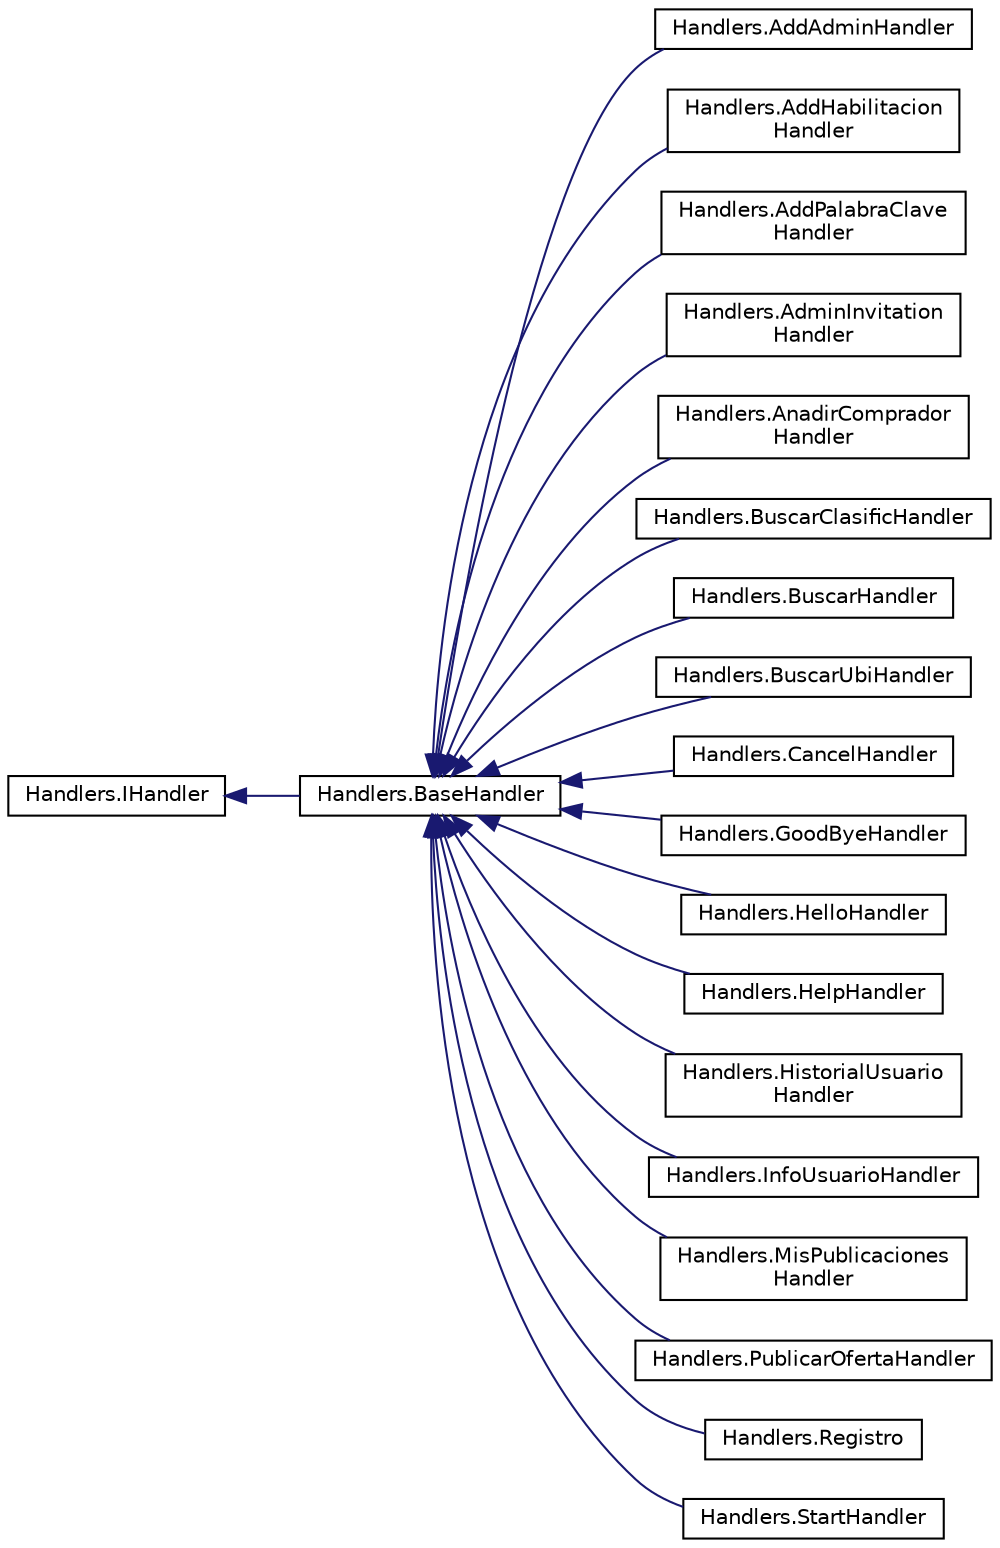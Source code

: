 digraph "Graphical Class Hierarchy"
{
 // INTERACTIVE_SVG=YES
 // LATEX_PDF_SIZE
  edge [fontname="Helvetica",fontsize="10",labelfontname="Helvetica",labelfontsize="10"];
  node [fontname="Helvetica",fontsize="10",shape=record];
  rankdir="LR";
  Node0 [label="Handlers.IHandler",height=0.2,width=0.4,color="black", fillcolor="white", style="filled",URL="$interfaceHandlers_1_1IHandler.html",tooltip="Interfaz para implementar el patrón Chain of Responsibility. En ese patrón se pasa un mensaje a travé..."];
  Node0 -> Node1 [dir="back",color="midnightblue",fontsize="10",style="solid",fontname="Helvetica"];
  Node1 [label="Handlers.BaseHandler",height=0.2,width=0.4,color="black", fillcolor="white", style="filled",URL="$classHandlers_1_1BaseHandler.html",tooltip="Clase base para implementar el patrón Chain of Responsibility. En ese patrón se pasa un mensaje a tra..."];
  Node1 -> Node2 [dir="back",color="midnightblue",fontsize="10",style="solid",fontname="Helvetica"];
  Node2 [label="Handlers.AddAdminHandler",height=0.2,width=0.4,color="black", fillcolor="white", style="filled",URL="$classHandlers_1_1AddAdminHandler.html",tooltip="Un \"handler\" del patrón Chain of Responsibility que implementa el comando \"/AddAdmin\"."];
  Node1 -> Node3 [dir="back",color="midnightblue",fontsize="10",style="solid",fontname="Helvetica"];
  Node3 [label="Handlers.AddHabilitacion\lHandler",height=0.2,width=0.4,color="black", fillcolor="white", style="filled",URL="$classHandlers_1_1AddHabilitacionHandler.html",tooltip="Un \"handler\" del patrón Chain of Responsibility que implementa el comando \"/AddHabilitacion\"."];
  Node1 -> Node4 [dir="back",color="midnightblue",fontsize="10",style="solid",fontname="Helvetica"];
  Node4 [label="Handlers.AddPalabraClave\lHandler",height=0.2,width=0.4,color="black", fillcolor="white", style="filled",URL="$classHandlers_1_1AddPalabraClaveHandler.html",tooltip="Un \"handler\" del patrón Chain of Responsibility que implementa el comando \"/AddHabilitacion\"."];
  Node1 -> Node5 [dir="back",color="midnightblue",fontsize="10",style="solid",fontname="Helvetica"];
  Node5 [label="Handlers.AdminInvitation\lHandler",height=0.2,width=0.4,color="black", fillcolor="white", style="filled",URL="$classHandlers_1_1AdminInvitationHandler.html",tooltip="Un \"handler\" del patrón Chain of Responsibility que implementa el comando \"/Invitar\"."];
  Node1 -> Node6 [dir="back",color="midnightblue",fontsize="10",style="solid",fontname="Helvetica"];
  Node6 [label="Handlers.AnadirComprador\lHandler",height=0.2,width=0.4,color="black", fillcolor="white", style="filled",URL="$classHandlers_1_1AnadirCompradorHandler.html",tooltip="Un \"handler\" del patrón Chain of Responsibility que implementa el comando \"/Info\"."];
  Node1 -> Node7 [dir="back",color="midnightblue",fontsize="10",style="solid",fontname="Helvetica"];
  Node7 [label="Handlers.BuscarClasificHandler",height=0.2,width=0.4,color="black", fillcolor="white", style="filled",URL="$classHandlers_1_1BuscarClasificHandler.html",tooltip="Un \"handler\" del patrón Chain of Responsibility que implementa el comando \"chau\"."];
  Node1 -> Node8 [dir="back",color="midnightblue",fontsize="10",style="solid",fontname="Helvetica"];
  Node8 [label="Handlers.BuscarHandler",height=0.2,width=0.4,color="black", fillcolor="white", style="filled",URL="$classHandlers_1_1BuscarHandler.html",tooltip="Un \"handler\" del patrón Chain of Responsibility que implementa el comando \"chau\"."];
  Node1 -> Node9 [dir="back",color="midnightblue",fontsize="10",style="solid",fontname="Helvetica"];
  Node9 [label="Handlers.BuscarUbiHandler",height=0.2,width=0.4,color="black", fillcolor="white", style="filled",URL="$classHandlers_1_1BuscarUbiHandler.html",tooltip="Un \"handler\" del patrón Chain of Responsibility que implementa el comando \"chau\"."];
  Node1 -> Node10 [dir="back",color="midnightblue",fontsize="10",style="solid",fontname="Helvetica"];
  Node10 [label="Handlers.CancelHandler",height=0.2,width=0.4,color="black", fillcolor="white", style="filled",URL="$classHandlers_1_1CancelHandler.html",tooltip="Un \"handler\" del patrón Chain of Responsibility que implementa el comando \"/cacnelar\"."];
  Node1 -> Node11 [dir="back",color="midnightblue",fontsize="10",style="solid",fontname="Helvetica"];
  Node11 [label="Handlers.GoodByeHandler",height=0.2,width=0.4,color="black", fillcolor="white", style="filled",URL="$classHandlers_1_1GoodByeHandler.html",tooltip="Un \"handler\" del patrón Chain of Responsibility que implementa el comando \"chau\"."];
  Node1 -> Node12 [dir="back",color="midnightblue",fontsize="10",style="solid",fontname="Helvetica"];
  Node12 [label="Handlers.HelloHandler",height=0.2,width=0.4,color="black", fillcolor="white", style="filled",URL="$classHandlers_1_1HelloHandler.html",tooltip="Un \"handler\" del patrón Chain of Responsibility que implementa el comando \"hola\"."];
  Node1 -> Node13 [dir="back",color="midnightblue",fontsize="10",style="solid",fontname="Helvetica"];
  Node13 [label="Handlers.HelpHandler",height=0.2,width=0.4,color="black", fillcolor="white", style="filled",URL="$classHandlers_1_1HelpHandler.html",tooltip="Un \"handler\" del patrón Chain of Responsibility que implementa el comando \"/ayuda\"."];
  Node1 -> Node14 [dir="back",color="midnightblue",fontsize="10",style="solid",fontname="Helvetica"];
  Node14 [label="Handlers.HistorialUsuario\lHandler",height=0.2,width=0.4,color="black", fillcolor="white", style="filled",URL="$classHandlers_1_1HistorialUsuarioHandler.html",tooltip="Un \"handler\" del patrón Chain of Responsibility que implementa el comando \"/historialDesde\"."];
  Node1 -> Node15 [dir="back",color="midnightblue",fontsize="10",style="solid",fontname="Helvetica"];
  Node15 [label="Handlers.InfoUsuarioHandler",height=0.2,width=0.4,color="black", fillcolor="white", style="filled",URL="$classHandlers_1_1InfoUsuarioHandler.html",tooltip="Un \"handler\" del patrón Chain of Responsibility que implementa el comando \"/Info\"."];
  Node1 -> Node16 [dir="back",color="midnightblue",fontsize="10",style="solid",fontname="Helvetica"];
  Node16 [label="Handlers.MisPublicaciones\lHandler",height=0.2,width=0.4,color="black", fillcolor="white", style="filled",URL="$classHandlers_1_1MisPublicacionesHandler.html",tooltip="Un \"handler\" del patrón Chain of Responsibility que implementa el comando \"/MisPublicaciones\"."];
  Node1 -> Node17 [dir="back",color="midnightblue",fontsize="10",style="solid",fontname="Helvetica"];
  Node17 [label="Handlers.PublicarOfertaHandler",height=0.2,width=0.4,color="black", fillcolor="white", style="filled",URL="$classHandlers_1_1PublicarOfertaHandler.html",tooltip="/// Un \"handler\" del patrón Chain of Responsibility que implementa el comando \"/PublicarOferta\"."];
  Node1 -> Node18 [dir="back",color="midnightblue",fontsize="10",style="solid",fontname="Helvetica"];
  Node18 [label="Handlers.Registro",height=0.2,width=0.4,color="black", fillcolor="white", style="filled",URL="$classHandlers_1_1Registro.html",tooltip="Un \"handler\" del patrón Chain of Responsibility que implementa el comando \"/registro\"."];
  Node1 -> Node19 [dir="back",color="midnightblue",fontsize="10",style="solid",fontname="Helvetica"];
  Node19 [label="Handlers.StartHandler",height=0.2,width=0.4,color="black", fillcolor="white", style="filled",URL="$classHandlers_1_1StartHandler.html",tooltip="Un \"handler\" del patrón Chain of Responsibility que implementa el comando \"/start\"."];
}
